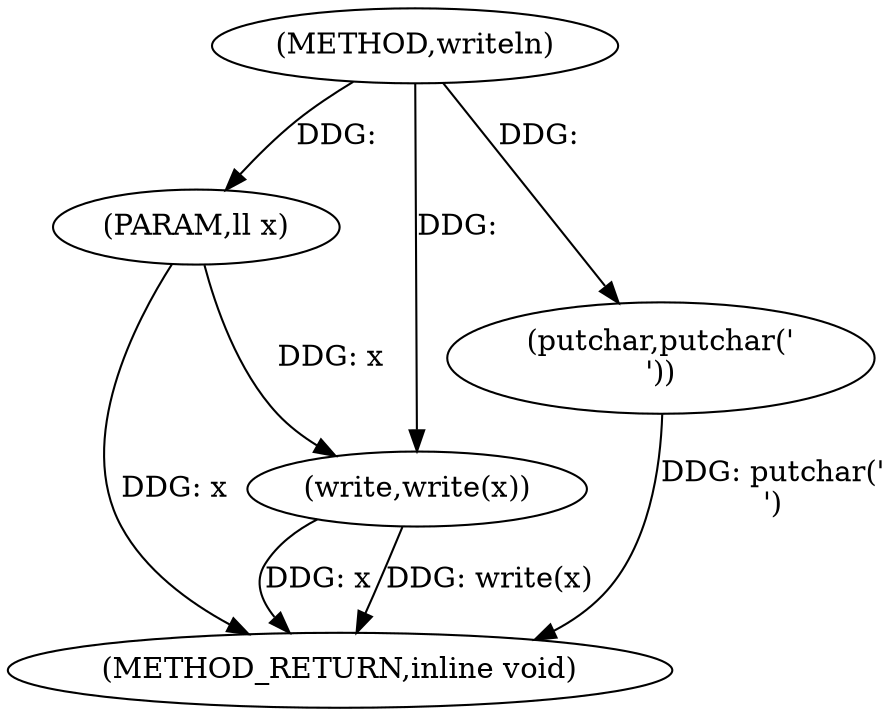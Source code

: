digraph "writeln" {  
"1000239" [label = "(METHOD,writeln)" ]
"1000246" [label = "(METHOD_RETURN,inline void)" ]
"1000240" [label = "(PARAM,ll x)" ]
"1000242" [label = "(write,write(x))" ]
"1000244" [label = "(putchar,putchar('\n'))" ]
  "1000240" -> "1000246"  [ label = "DDG: x"] 
  "1000242" -> "1000246"  [ label = "DDG: x"] 
  "1000242" -> "1000246"  [ label = "DDG: write(x)"] 
  "1000244" -> "1000246"  [ label = "DDG: putchar('\n')"] 
  "1000239" -> "1000240"  [ label = "DDG: "] 
  "1000240" -> "1000242"  [ label = "DDG: x"] 
  "1000239" -> "1000242"  [ label = "DDG: "] 
  "1000239" -> "1000244"  [ label = "DDG: "] 
}
